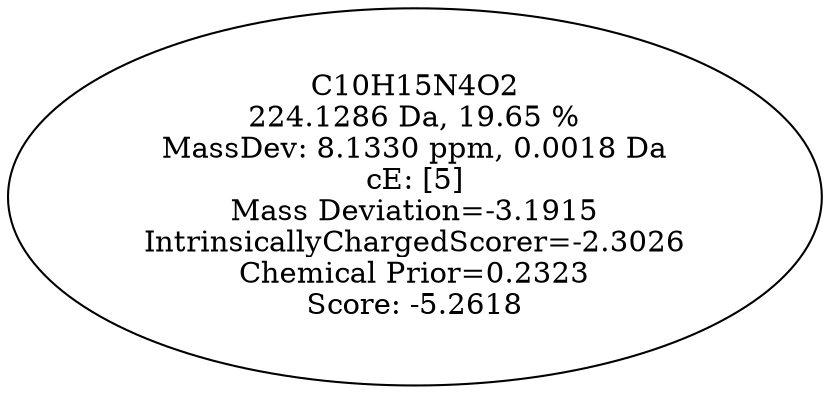 strict digraph {
v1 [label="C10H15N4O2\n224.1286 Da, 19.65 %\nMassDev: 8.1330 ppm, 0.0018 Da\ncE: [5]\nMass Deviation=-3.1915\nIntrinsicallyChargedScorer=-2.3026\nChemical Prior=0.2323\nScore: -5.2618"];
}